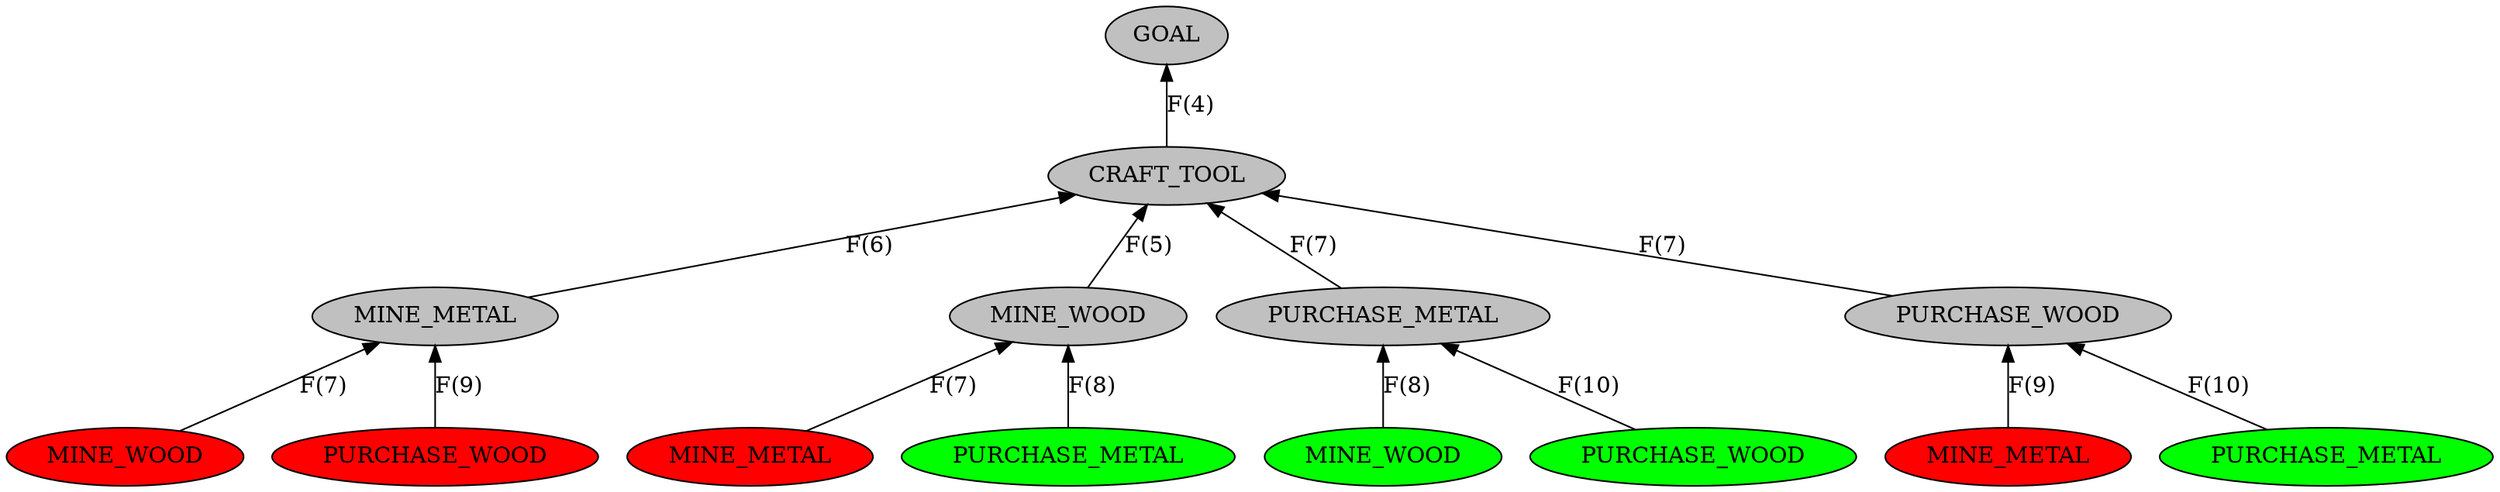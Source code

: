 digraph G {
	0 -> 1[dir=back label="F(4)" labeltooltip="G(2)\nH(2)"];
	1 -> 2[dir=back label="F(6)" labeltooltip="G(4)\nH(2)"];
	1 -> 3[dir=back label="F(5)" labeltooltip="G(4)\nH(1)"];
	1 -> 4[dir=back label="F(7)" labeltooltip="G(6)\nH(1)"];
	1 -> 5[dir=back label="F(7)" labeltooltip="G(6)\nH(1)"];
	2 -> 8[dir=back label="F(7)" labeltooltip="G(6)\nH(1)"];
	2 -> 9[dir=back label="F(9)" labeltooltip="G(8)\nH(1)"];
	3 -> 6[dir=back label="F(7)" labeltooltip="G(6)\nH(1)"];
	3 -> 7[dir=back label="F(8)" labeltooltip="G(8)\nH(0)"];
	4 -> 10[dir=back label="F(8)" labeltooltip="G(8)\nH(0)"];
	4 -> 11[dir=back label="F(10)" labeltooltip="G(10)\nH(0)"];
	5 -> 12[dir=back label="F(9)" labeltooltip="G(8)\nH(1)"];
	5 -> 13[dir=back label="F(10)" labeltooltip="G(10)\nH(0)"];
	0[label="GOAL" tooltip="Current State:\n&#9;&#9;&#9;&#9;PLAYER(HAS_AXE) : 1\nGoal State:\n&#9;&#9;&#9;&#9;INVENTORY(TOOL) >= 1\n\nPre-Conditions:\n&#9;&#9;&#9;&#9;INVENTORY(TOOL) >= 1\nPost-Conditions:\n" style=filled fillcolor=grey];
	1[label="CRAFT_TOOL" tooltip="Current State:\n&#9;&#9;&#9;&#9;PLAYER(HAS_AXE) : 1\n&#9;&#9;&#9;&#9;INVENTORY(TOOL) : 1\n&#9;&#9;&#9;&#9;INVENTORY(WOOD) : -1\n&#9;&#9;&#9;&#9;INVENTORY(METAL) : -1\nGoal State:\n&#9;&#9;&#9;&#9;INVENTORY(TOOL) >= 1\n&#9;&#9;&#9;&#9;INVENTORY(WOOD) >= 0\n&#9;&#9;&#9;&#9;INVENTORY(METAL) >= 0\n\nPre-Conditions:\n&#9;&#9;&#9;&#9;INVENTORY(WOOD) >= 0\n&#9;&#9;&#9;&#9;INVENTORY(METAL) >= 0\nPost-Conditions:\n&#9;&#9;&#9;&#9;INVENTORY(TOOL) + 1\n&#9;&#9;&#9;&#9;INVENTORY(WOOD) - 1\n&#9;&#9;&#9;&#9;INVENTORY(METAL) - 1\n" style=filled fillcolor=grey];
	2[label="MINE_METAL" tooltip="Current State:\n&#9;&#9;&#9;&#9;PLAYER(HAS_AXE) : 1\n&#9;&#9;&#9;&#9;INVENTORY(TOOL) : 1\n&#9;&#9;&#9;&#9;INVENTORY(WOOD) : -1\n&#9;&#9;&#9;&#9;INVENTORY(METAL) : 0\n&#9;&#9;&#9;&#9;PLAYER(HAS_PICK) : -1\nGoal State:\n&#9;&#9;&#9;&#9;INVENTORY(TOOL) >= 1\n&#9;&#9;&#9;&#9;INVENTORY(WOOD) >= 0\n&#9;&#9;&#9;&#9;INVENTORY(METAL) >= 0\n&#9;&#9;&#9;&#9;PLAYER(HAS_PICK) >= 0\n\nPre-Conditions:\n&#9;&#9;&#9;&#9;PLAYER(HAS_PICK) >= 0\nPost-Conditions:\n&#9;&#9;&#9;&#9;INVENTORY(METAL) + 1\n&#9;&#9;&#9;&#9;PLAYER(HAS_PICK) - 1\n" style=filled fillcolor=grey];
	3[label="MINE_WOOD" tooltip="Current State:\n&#9;&#9;&#9;&#9;PLAYER(HAS_AXE) : 0\n&#9;&#9;&#9;&#9;INVENTORY(TOOL) : 1\n&#9;&#9;&#9;&#9;INVENTORY(WOOD) : 0\n&#9;&#9;&#9;&#9;INVENTORY(METAL) : -1\nGoal State:\n&#9;&#9;&#9;&#9;INVENTORY(TOOL) >= 1\n&#9;&#9;&#9;&#9;INVENTORY(WOOD) >= 0\n&#9;&#9;&#9;&#9;INVENTORY(METAL) >= 0\n&#9;&#9;&#9;&#9;PLAYER(HAS_AXE) >= 0\n\nPre-Conditions:\n&#9;&#9;&#9;&#9;PLAYER(HAS_AXE) >= 0\nPost-Conditions:\n&#9;&#9;&#9;&#9;INVENTORY(WOOD) + 1\n&#9;&#9;&#9;&#9;PLAYER(HAS_AXE) - 1\n" style=filled fillcolor=grey];
	4[label="PURCHASE_METAL" tooltip="Current State:\n&#9;&#9;&#9;&#9;PLAYER(HAS_AXE) : 1\n&#9;&#9;&#9;&#9;INVENTORY(TOOL) : 1\n&#9;&#9;&#9;&#9;INVENTORY(WOOD) : -1\n&#9;&#9;&#9;&#9;INVENTORY(METAL) : 0\nGoal State:\n&#9;&#9;&#9;&#9;INVENTORY(TOOL) >= 1\n&#9;&#9;&#9;&#9;INVENTORY(WOOD) >= 0\n&#9;&#9;&#9;&#9;INVENTORY(METAL) >= 0\n\nPre-Conditions:\nPost-Conditions:\n&#9;&#9;&#9;&#9;INVENTORY(METAL) + 1\n" style=filled fillcolor=grey];
	5[label="PURCHASE_WOOD" tooltip="Current State:\n&#9;&#9;&#9;&#9;PLAYER(HAS_AXE) : 1\n&#9;&#9;&#9;&#9;INVENTORY(TOOL) : 1\n&#9;&#9;&#9;&#9;INVENTORY(WOOD) : 0\n&#9;&#9;&#9;&#9;INVENTORY(METAL) : -1\nGoal State:\n&#9;&#9;&#9;&#9;INVENTORY(TOOL) >= 1\n&#9;&#9;&#9;&#9;INVENTORY(WOOD) >= 0\n&#9;&#9;&#9;&#9;INVENTORY(METAL) >= 0\n\nPre-Conditions:\nPost-Conditions:\n&#9;&#9;&#9;&#9;INVENTORY(WOOD) + 1\n" style=filled fillcolor=grey];
	6[label="MINE_METAL" tooltip="Current State:\n&#9;&#9;&#9;&#9;PLAYER(HAS_AXE) : 0\n&#9;&#9;&#9;&#9;INVENTORY(TOOL) : 1\n&#9;&#9;&#9;&#9;INVENTORY(WOOD) : 0\n&#9;&#9;&#9;&#9;INVENTORY(METAL) : 0\n&#9;&#9;&#9;&#9;PLAYER(HAS_PICK) : -1\nGoal State:\n&#9;&#9;&#9;&#9;INVENTORY(TOOL) >= 1\n&#9;&#9;&#9;&#9;INVENTORY(WOOD) >= 0\n&#9;&#9;&#9;&#9;INVENTORY(METAL) >= 0\n&#9;&#9;&#9;&#9;PLAYER(HAS_AXE) >= 0\n&#9;&#9;&#9;&#9;PLAYER(HAS_PICK) >= 0\n\nPre-Conditions:\n&#9;&#9;&#9;&#9;PLAYER(HAS_PICK) >= 0\nPost-Conditions:\n&#9;&#9;&#9;&#9;INVENTORY(METAL) + 1\n&#9;&#9;&#9;&#9;PLAYER(HAS_PICK) - 1\n" style=filled fillcolor=red];
	7[label="PURCHASE_METAL" tooltip="Current State:\n&#9;&#9;&#9;&#9;PLAYER(HAS_AXE) : 0\n&#9;&#9;&#9;&#9;INVENTORY(TOOL) : 1\n&#9;&#9;&#9;&#9;INVENTORY(WOOD) : 0\n&#9;&#9;&#9;&#9;INVENTORY(METAL) : 0\nGoal State:\n&#9;&#9;&#9;&#9;INVENTORY(TOOL) >= 1\n&#9;&#9;&#9;&#9;INVENTORY(WOOD) >= 0\n&#9;&#9;&#9;&#9;INVENTORY(METAL) >= 0\n&#9;&#9;&#9;&#9;PLAYER(HAS_AXE) >= 0\n\nPre-Conditions:\nPost-Conditions:\n&#9;&#9;&#9;&#9;INVENTORY(METAL) + 1\n" style=filled fillcolor=green];
	8[label="MINE_WOOD" tooltip="Current State:\n&#9;&#9;&#9;&#9;PLAYER(HAS_AXE) : 0\n&#9;&#9;&#9;&#9;INVENTORY(TOOL) : 1\n&#9;&#9;&#9;&#9;INVENTORY(WOOD) : 0\n&#9;&#9;&#9;&#9;INVENTORY(METAL) : 0\n&#9;&#9;&#9;&#9;PLAYER(HAS_PICK) : -1\nGoal State:\n&#9;&#9;&#9;&#9;INVENTORY(TOOL) >= 1\n&#9;&#9;&#9;&#9;INVENTORY(WOOD) >= 0\n&#9;&#9;&#9;&#9;INVENTORY(METAL) >= 0\n&#9;&#9;&#9;&#9;PLAYER(HAS_PICK) >= 0\n&#9;&#9;&#9;&#9;PLAYER(HAS_AXE) >= 0\n\nPre-Conditions:\n&#9;&#9;&#9;&#9;PLAYER(HAS_AXE) >= 0\nPost-Conditions:\n&#9;&#9;&#9;&#9;INVENTORY(WOOD) + 1\n&#9;&#9;&#9;&#9;PLAYER(HAS_AXE) - 1\n" style=filled fillcolor=red];
	9[label="PURCHASE_WOOD" tooltip="Current State:\n&#9;&#9;&#9;&#9;PLAYER(HAS_AXE) : 1\n&#9;&#9;&#9;&#9;INVENTORY(TOOL) : 1\n&#9;&#9;&#9;&#9;INVENTORY(WOOD) : 0\n&#9;&#9;&#9;&#9;INVENTORY(METAL) : 0\n&#9;&#9;&#9;&#9;PLAYER(HAS_PICK) : -1\nGoal State:\n&#9;&#9;&#9;&#9;INVENTORY(TOOL) >= 1\n&#9;&#9;&#9;&#9;INVENTORY(WOOD) >= 0\n&#9;&#9;&#9;&#9;INVENTORY(METAL) >= 0\n&#9;&#9;&#9;&#9;PLAYER(HAS_PICK) >= 0\n\nPre-Conditions:\nPost-Conditions:\n&#9;&#9;&#9;&#9;INVENTORY(WOOD) + 1\n" style=filled fillcolor=red];
	10[label="MINE_WOOD" tooltip="Current State:\n&#9;&#9;&#9;&#9;PLAYER(HAS_AXE) : 0\n&#9;&#9;&#9;&#9;INVENTORY(TOOL) : 1\n&#9;&#9;&#9;&#9;INVENTORY(WOOD) : 0\n&#9;&#9;&#9;&#9;INVENTORY(METAL) : 0\nGoal State:\n&#9;&#9;&#9;&#9;INVENTORY(TOOL) >= 1\n&#9;&#9;&#9;&#9;INVENTORY(WOOD) >= 0\n&#9;&#9;&#9;&#9;INVENTORY(METAL) >= 0\n&#9;&#9;&#9;&#9;PLAYER(HAS_AXE) >= 0\n\nPre-Conditions:\n&#9;&#9;&#9;&#9;PLAYER(HAS_AXE) >= 0\nPost-Conditions:\n&#9;&#9;&#9;&#9;INVENTORY(WOOD) + 1\n&#9;&#9;&#9;&#9;PLAYER(HAS_AXE) - 1\n" style=filled fillcolor=green];
	11[label="PURCHASE_WOOD" tooltip="Current State:\n&#9;&#9;&#9;&#9;PLAYER(HAS_AXE) : 1\n&#9;&#9;&#9;&#9;INVENTORY(TOOL) : 1\n&#9;&#9;&#9;&#9;INVENTORY(WOOD) : 0\n&#9;&#9;&#9;&#9;INVENTORY(METAL) : 0\nGoal State:\n&#9;&#9;&#9;&#9;INVENTORY(TOOL) >= 1\n&#9;&#9;&#9;&#9;INVENTORY(WOOD) >= 0\n&#9;&#9;&#9;&#9;INVENTORY(METAL) >= 0\n\nPre-Conditions:\nPost-Conditions:\n&#9;&#9;&#9;&#9;INVENTORY(WOOD) + 1\n" style=filled fillcolor=green];
	12[label="MINE_METAL" tooltip="Current State:\n&#9;&#9;&#9;&#9;PLAYER(HAS_AXE) : 1\n&#9;&#9;&#9;&#9;INVENTORY(TOOL) : 1\n&#9;&#9;&#9;&#9;INVENTORY(WOOD) : 0\n&#9;&#9;&#9;&#9;INVENTORY(METAL) : 0\n&#9;&#9;&#9;&#9;PLAYER(HAS_PICK) : -1\nGoal State:\n&#9;&#9;&#9;&#9;INVENTORY(TOOL) >= 1\n&#9;&#9;&#9;&#9;INVENTORY(WOOD) >= 0\n&#9;&#9;&#9;&#9;INVENTORY(METAL) >= 0\n&#9;&#9;&#9;&#9;PLAYER(HAS_PICK) >= 0\n\nPre-Conditions:\n&#9;&#9;&#9;&#9;PLAYER(HAS_PICK) >= 0\nPost-Conditions:\n&#9;&#9;&#9;&#9;INVENTORY(METAL) + 1\n&#9;&#9;&#9;&#9;PLAYER(HAS_PICK) - 1\n" style=filled fillcolor=red];
	13[label="PURCHASE_METAL" tooltip="Current State:\n&#9;&#9;&#9;&#9;PLAYER(HAS_AXE) : 1\n&#9;&#9;&#9;&#9;INVENTORY(TOOL) : 1\n&#9;&#9;&#9;&#9;INVENTORY(WOOD) : 0\n&#9;&#9;&#9;&#9;INVENTORY(METAL) : 0\nGoal State:\n&#9;&#9;&#9;&#9;INVENTORY(TOOL) >= 1\n&#9;&#9;&#9;&#9;INVENTORY(WOOD) >= 0\n&#9;&#9;&#9;&#9;INVENTORY(METAL) >= 0\n\nPre-Conditions:\nPost-Conditions:\n&#9;&#9;&#9;&#9;INVENTORY(METAL) + 1\n" style=filled fillcolor=green];
}